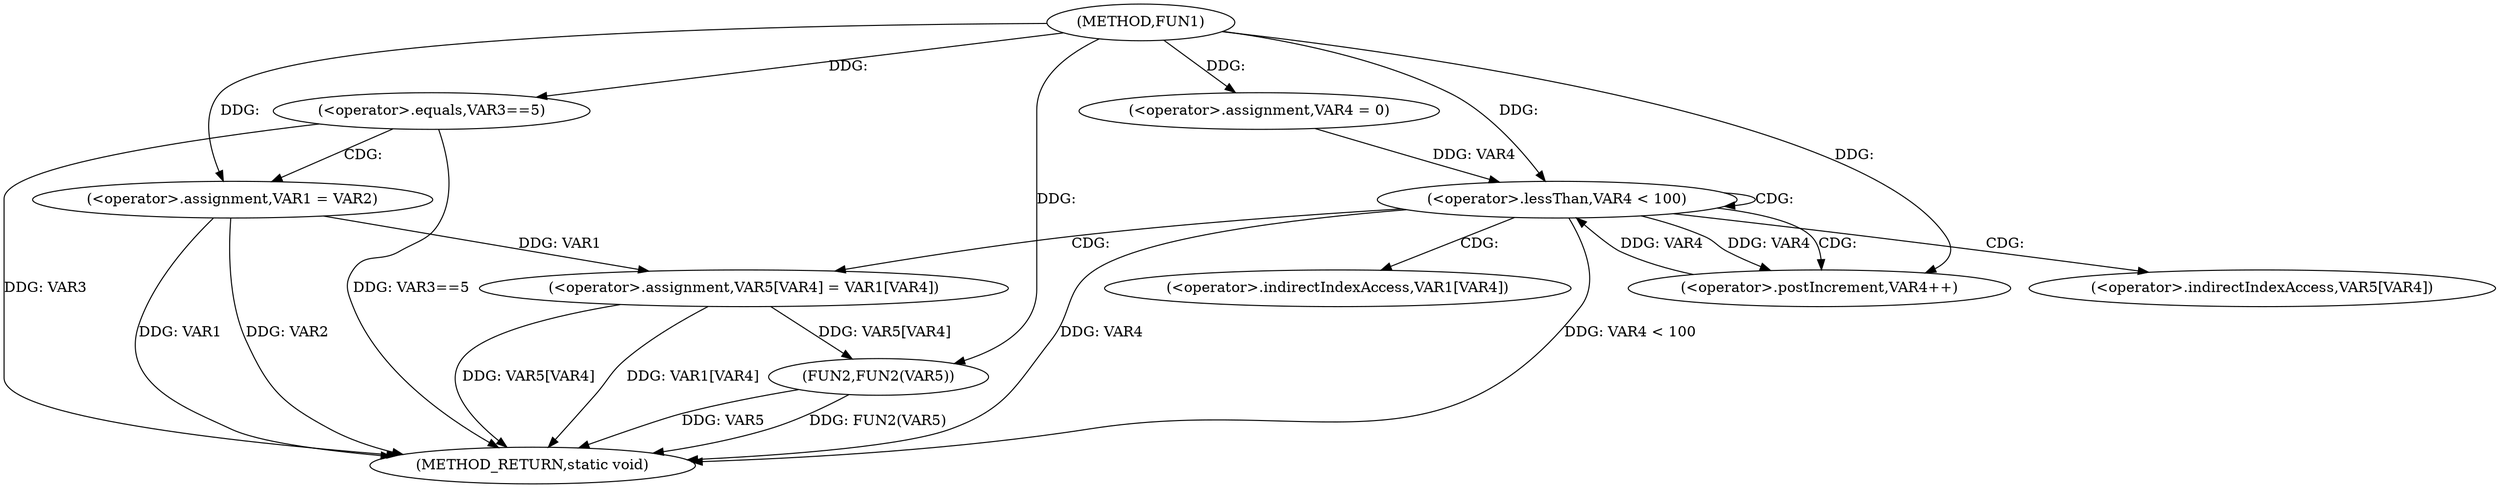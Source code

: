 digraph FUN1 {  
"1000100" [label = "(METHOD,FUN1)" ]
"1000134" [label = "(METHOD_RETURN,static void)" ]
"1000105" [label = "(<operator>.equals,VAR3==5)" ]
"1000109" [label = "(<operator>.assignment,VAR1 = VAR2)" ]
"1000116" [label = "(<operator>.assignment,VAR4 = 0)" ]
"1000119" [label = "(<operator>.lessThan,VAR4 < 100)" ]
"1000122" [label = "(<operator>.postIncrement,VAR4++)" ]
"1000125" [label = "(<operator>.assignment,VAR5[VAR4] = VAR1[VAR4])" ]
"1000132" [label = "(FUN2,FUN2(VAR5))" ]
"1000126" [label = "(<operator>.indirectIndexAccess,VAR5[VAR4])" ]
"1000129" [label = "(<operator>.indirectIndexAccess,VAR1[VAR4])" ]
  "1000125" -> "1000134"  [ label = "DDG: VAR5[VAR4]"] 
  "1000105" -> "1000134"  [ label = "DDG: VAR3==5"] 
  "1000132" -> "1000134"  [ label = "DDG: FUN2(VAR5)"] 
  "1000125" -> "1000134"  [ label = "DDG: VAR1[VAR4]"] 
  "1000132" -> "1000134"  [ label = "DDG: VAR5"] 
  "1000119" -> "1000134"  [ label = "DDG: VAR4 < 100"] 
  "1000109" -> "1000134"  [ label = "DDG: VAR1"] 
  "1000119" -> "1000134"  [ label = "DDG: VAR4"] 
  "1000109" -> "1000134"  [ label = "DDG: VAR2"] 
  "1000105" -> "1000134"  [ label = "DDG: VAR3"] 
  "1000100" -> "1000105"  [ label = "DDG: "] 
  "1000100" -> "1000109"  [ label = "DDG: "] 
  "1000100" -> "1000116"  [ label = "DDG: "] 
  "1000116" -> "1000119"  [ label = "DDG: VAR4"] 
  "1000122" -> "1000119"  [ label = "DDG: VAR4"] 
  "1000100" -> "1000119"  [ label = "DDG: "] 
  "1000119" -> "1000122"  [ label = "DDG: VAR4"] 
  "1000100" -> "1000122"  [ label = "DDG: "] 
  "1000109" -> "1000125"  [ label = "DDG: VAR1"] 
  "1000125" -> "1000132"  [ label = "DDG: VAR5[VAR4]"] 
  "1000100" -> "1000132"  [ label = "DDG: "] 
  "1000105" -> "1000109"  [ label = "CDG: "] 
  "1000119" -> "1000129"  [ label = "CDG: "] 
  "1000119" -> "1000125"  [ label = "CDG: "] 
  "1000119" -> "1000119"  [ label = "CDG: "] 
  "1000119" -> "1000122"  [ label = "CDG: "] 
  "1000119" -> "1000126"  [ label = "CDG: "] 
}
